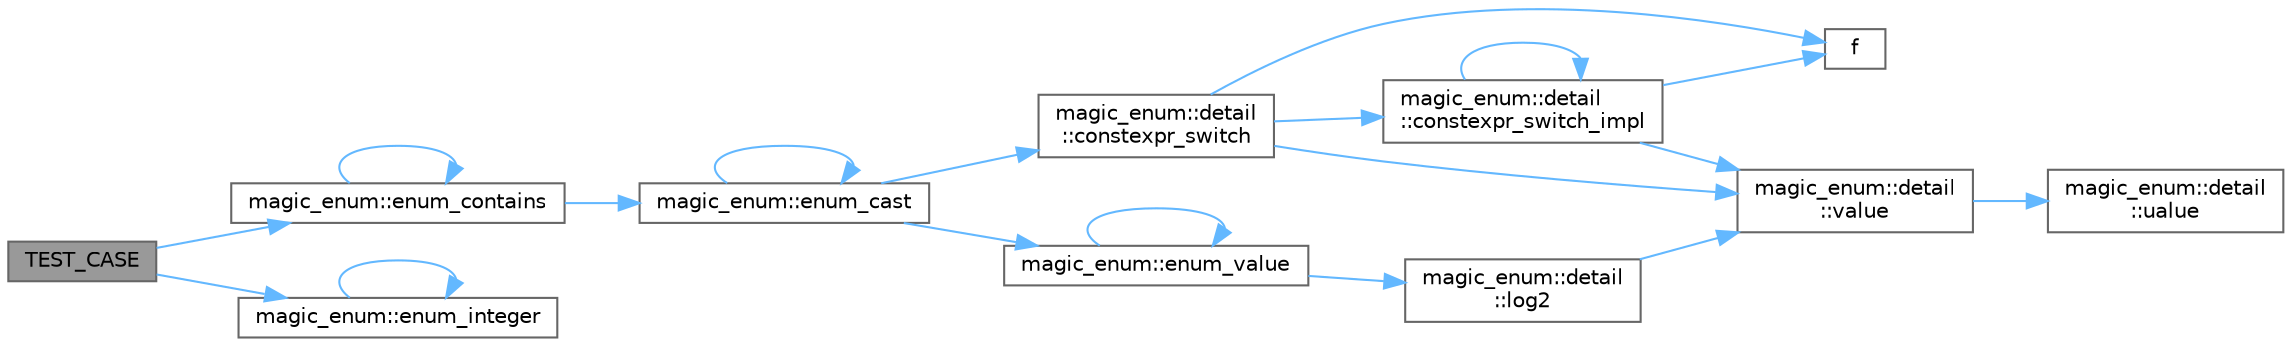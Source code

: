 digraph "TEST_CASE"
{
 // LATEX_PDF_SIZE
  bgcolor="transparent";
  edge [fontname=Helvetica,fontsize=10,labelfontname=Helvetica,labelfontsize=10];
  node [fontname=Helvetica,fontsize=10,shape=box,height=0.2,width=0.4];
  rankdir="LR";
  Node1 [id="Node000001",label="TEST_CASE",height=0.2,width=0.4,color="gray40", fillcolor="grey60", style="filled", fontcolor="black",tooltip=" "];
  Node1 -> Node2 [id="edge1_Node000001_Node000002",color="steelblue1",style="solid",tooltip=" "];
  Node2 [id="Node000002",label="magic_enum::enum_contains",height=0.2,width=0.4,color="grey40", fillcolor="white", style="filled",URL="$namespacemagic__enum.html#ae11ddbbe30546b5d23ad31ec432f9430",tooltip=" "];
  Node2 -> Node3 [id="edge2_Node000002_Node000003",color="steelblue1",style="solid",tooltip=" "];
  Node3 [id="Node000003",label="magic_enum::enum_cast",height=0.2,width=0.4,color="grey40", fillcolor="white", style="filled",URL="$namespacemagic__enum.html#a9754b29614ec11db823c7f31bfb5c30c",tooltip=" "];
  Node3 -> Node4 [id="edge3_Node000003_Node000004",color="steelblue1",style="solid",tooltip=" "];
  Node4 [id="Node000004",label="magic_enum::detail\l::constexpr_switch",height=0.2,width=0.4,color="grey40", fillcolor="white", style="filled",URL="$namespacemagic__enum_1_1detail.html#a9e138c31342899eb8bc5782d9cbd6d7e",tooltip=" "];
  Node4 -> Node5 [id="edge4_Node000004_Node000005",color="steelblue1",style="solid",tooltip=" "];
  Node5 [id="Node000005",label="magic_enum::detail\l::constexpr_switch_impl",height=0.2,width=0.4,color="grey40", fillcolor="white", style="filled",URL="$namespacemagic__enum_1_1detail.html#ad53f078b9dcc3429968a4ecfb88596bd",tooltip=" "];
  Node5 -> Node5 [id="edge5_Node000005_Node000005",color="steelblue1",style="solid",tooltip=" "];
  Node5 -> Node6 [id="edge6_Node000005_Node000006",color="steelblue1",style="solid",tooltip=" "];
  Node6 [id="Node000006",label="f",height=0.2,width=0.4,color="grey40", fillcolor="white", style="filled",URL="$cxx11__tensor__map_8cpp.html#a7f507fea02198f6cb81c86640c7b1a4e",tooltip=" "];
  Node5 -> Node7 [id="edge7_Node000005_Node000007",color="steelblue1",style="solid",tooltip=" "];
  Node7 [id="Node000007",label="magic_enum::detail\l::value",height=0.2,width=0.4,color="grey40", fillcolor="white", style="filled",URL="$namespacemagic__enum_1_1detail.html#a8e06754b490522d8ae02cd8983e3fcbf",tooltip=" "];
  Node7 -> Node8 [id="edge8_Node000007_Node000008",color="steelblue1",style="solid",tooltip=" "];
  Node8 [id="Node000008",label="magic_enum::detail\l::ualue",height=0.2,width=0.4,color="grey40", fillcolor="white", style="filled",URL="$namespacemagic__enum_1_1detail.html#a191c321163d56a3fb04df4e39998bbfb",tooltip=" "];
  Node4 -> Node6 [id="edge9_Node000004_Node000006",color="steelblue1",style="solid",tooltip=" "];
  Node4 -> Node7 [id="edge10_Node000004_Node000007",color="steelblue1",style="solid",tooltip=" "];
  Node3 -> Node3 [id="edge11_Node000003_Node000003",color="steelblue1",style="solid",tooltip=" "];
  Node3 -> Node9 [id="edge12_Node000003_Node000009",color="steelblue1",style="solid",tooltip=" "];
  Node9 [id="Node000009",label="magic_enum::enum_value",height=0.2,width=0.4,color="grey40", fillcolor="white", style="filled",URL="$namespacemagic__enum.html#a9838bde8b3a4d7998ad1e81b893ef798",tooltip=" "];
  Node9 -> Node9 [id="edge13_Node000009_Node000009",color="steelblue1",style="solid",tooltip=" "];
  Node9 -> Node10 [id="edge14_Node000009_Node000010",color="steelblue1",style="solid",tooltip=" "];
  Node10 [id="Node000010",label="magic_enum::detail\l::log2",height=0.2,width=0.4,color="grey40", fillcolor="white", style="filled",URL="$namespacemagic__enum_1_1detail.html#a1f435c2b919eb3622324d94892c8bc0b",tooltip=" "];
  Node10 -> Node7 [id="edge15_Node000010_Node000007",color="steelblue1",style="solid",tooltip=" "];
  Node2 -> Node2 [id="edge16_Node000002_Node000002",color="steelblue1",style="solid",tooltip=" "];
  Node1 -> Node11 [id="edge17_Node000001_Node000011",color="steelblue1",style="solid",tooltip=" "];
  Node11 [id="Node000011",label="magic_enum::enum_integer",height=0.2,width=0.4,color="grey40", fillcolor="white", style="filled",URL="$namespacemagic__enum.html#ade01fb0592474d567946033d3fa9a8b6",tooltip=" "];
  Node11 -> Node11 [id="edge18_Node000011_Node000011",color="steelblue1",style="solid",tooltip=" "];
}
